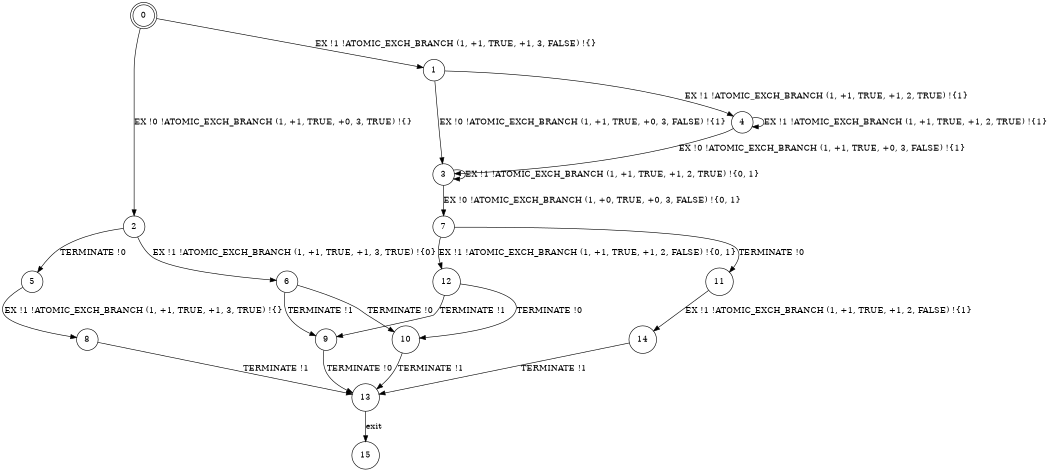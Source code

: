 digraph BCG {
size = "7, 10.5";
center = TRUE;
node [shape = circle];
0 [peripheries = 2];
0 -> 1 [label = "EX !1 !ATOMIC_EXCH_BRANCH (1, +1, TRUE, +1, 3, FALSE) !{}"];
0 -> 2 [label = "EX !0 !ATOMIC_EXCH_BRANCH (1, +1, TRUE, +0, 3, TRUE) !{}"];
1 -> 3 [label = "EX !0 !ATOMIC_EXCH_BRANCH (1, +1, TRUE, +0, 3, FALSE) !{1}"];
1 -> 4 [label = "EX !1 !ATOMIC_EXCH_BRANCH (1, +1, TRUE, +1, 2, TRUE) !{1}"];
2 -> 5 [label = "TERMINATE !0"];
2 -> 6 [label = "EX !1 !ATOMIC_EXCH_BRANCH (1, +1, TRUE, +1, 3, TRUE) !{0}"];
3 -> 3 [label = "EX !1 !ATOMIC_EXCH_BRANCH (1, +1, TRUE, +1, 2, TRUE) !{0, 1}"];
3 -> 7 [label = "EX !0 !ATOMIC_EXCH_BRANCH (1, +0, TRUE, +0, 3, FALSE) !{0, 1}"];
4 -> 3 [label = "EX !0 !ATOMIC_EXCH_BRANCH (1, +1, TRUE, +0, 3, FALSE) !{1}"];
4 -> 4 [label = "EX !1 !ATOMIC_EXCH_BRANCH (1, +1, TRUE, +1, 2, TRUE) !{1}"];
5 -> 8 [label = "EX !1 !ATOMIC_EXCH_BRANCH (1, +1, TRUE, +1, 3, TRUE) !{}"];
6 -> 9 [label = "TERMINATE !1"];
6 -> 10 [label = "TERMINATE !0"];
7 -> 11 [label = "TERMINATE !0"];
7 -> 12 [label = "EX !1 !ATOMIC_EXCH_BRANCH (1, +1, TRUE, +1, 2, FALSE) !{0, 1}"];
8 -> 13 [label = "TERMINATE !1"];
9 -> 13 [label = "TERMINATE !0"];
10 -> 13 [label = "TERMINATE !1"];
11 -> 14 [label = "EX !1 !ATOMIC_EXCH_BRANCH (1, +1, TRUE, +1, 2, FALSE) !{1}"];
12 -> 9 [label = "TERMINATE !1"];
12 -> 10 [label = "TERMINATE !0"];
13 -> 15 [label = "exit"];
14 -> 13 [label = "TERMINATE !1"];
}
